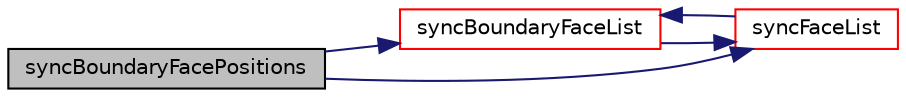 digraph "syncBoundaryFacePositions"
{
  bgcolor="transparent";
  edge [fontname="Helvetica",fontsize="10",labelfontname="Helvetica",labelfontsize="10"];
  node [fontname="Helvetica",fontsize="10",shape=record];
  rankdir="LR";
  Node1 [label="syncBoundaryFacePositions",height=0.2,width=0.4,color="black", fillcolor="grey75", style="filled", fontcolor="black"];
  Node1 -> Node2 [color="midnightblue",fontsize="10",style="solid",fontname="Helvetica"];
  Node2 [label="syncBoundaryFaceList",height=0.2,width=0.4,color="red",URL="$a02636.html#abfef71f4706b88c9184fcae7352d0903",tooltip="Synchronize values on boundary faces only. "];
  Node2 -> Node3 [color="midnightblue",fontsize="10",style="solid",fontname="Helvetica"];
  Node3 [label="syncFaceList",height=0.2,width=0.4,color="red",URL="$a02636.html#abed40ebf1b90b365509600f5e7b004b7",tooltip="Synchronize values on all mesh faces. "];
  Node3 -> Node2 [color="midnightblue",fontsize="10",style="solid",fontname="Helvetica"];
  Node1 -> Node3 [color="midnightblue",fontsize="10",style="solid",fontname="Helvetica"];
}
